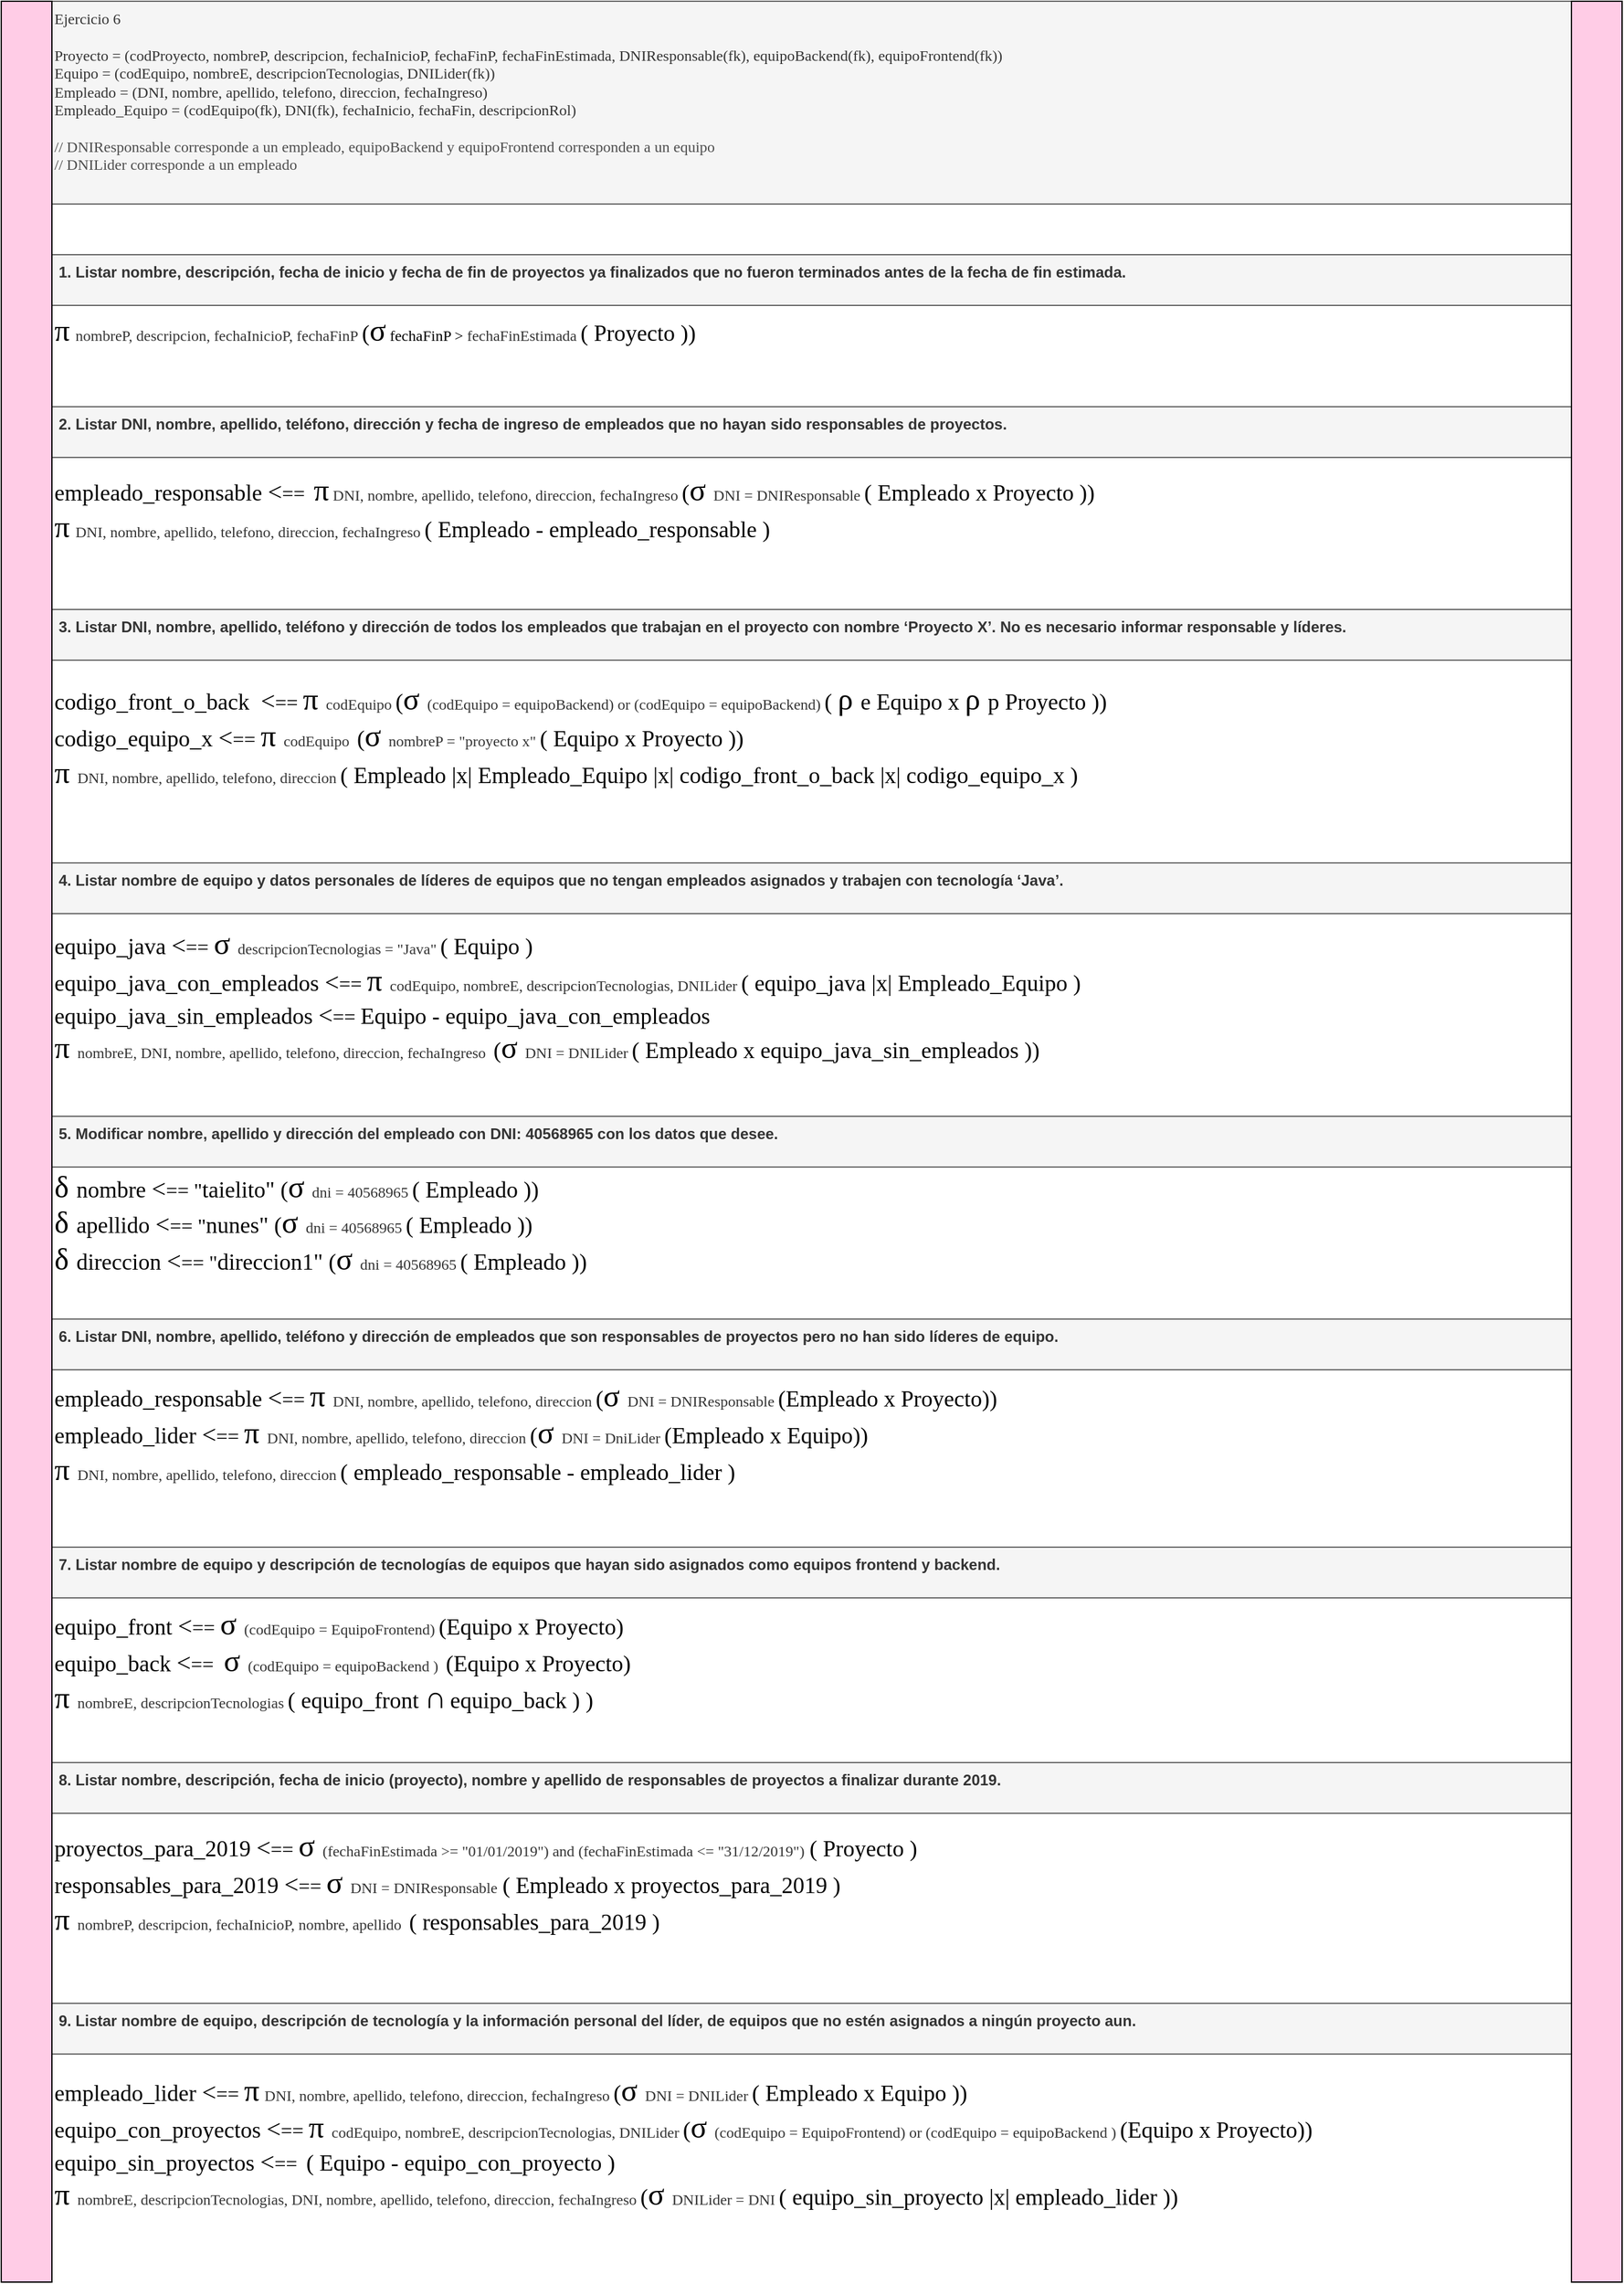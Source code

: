 <mxfile version="24.8.4">
  <diagram name="Page-1" id="9FTRQlwcHc3i2wDfc-wg">
    <mxGraphModel dx="-1244" dy="2423" grid="1" gridSize="10" guides="1" tooltips="1" connect="1" arrows="1" fold="1" page="1" pageScale="1" pageWidth="850" pageHeight="1100" math="0" shadow="0">
      <root>
        <mxCell id="0" />
        <mxCell id="1" parent="0" />
        <mxCell id="t7RfErrVn2AbnSuf0kqi-1" value="&lt;span style=&quot;font-weight: normal; background-color: initial;&quot;&gt;Ejercicio 6&lt;/span&gt;&lt;div&gt;&lt;span style=&quot;font-weight: 400;&quot;&gt;&lt;br&gt;&lt;/span&gt;&lt;span style=&quot;font-weight: normal; background-color: initial;&quot;&gt;Proyecto = (codProyecto, nombreP, descripcion, fechaInicioP, fechaFinP, fechaFinEstimada,&amp;nbsp;&lt;/span&gt;&lt;span style=&quot;font-weight: normal; background-color: initial;&quot;&gt;DNIResponsable(fk), equipoBackend(fk), equipoFrontend(fk))&amp;nbsp; &amp;nbsp; &amp;nbsp;&amp;nbsp;&lt;/span&gt;&lt;div&gt;&lt;span style=&quot;font-weight: normal; background-color: initial;&quot;&gt;Equipo = (codEquipo, nombreE, descripcionTecnologias, DNILider(fk))&amp;nbsp; &amp;nbsp;&lt;/span&gt;&lt;span style=&quot;background-color: initial; font-weight: normal; white-space: pre;&quot;&gt;&#x9;&lt;/span&gt;&lt;/div&gt;&lt;div&gt;&lt;span style=&quot;font-weight: normal; background-color: initial;&quot;&gt;Empleado = (DNI, nombre, apellido, telefono, direccion, fechaIngreso)&lt;/span&gt;&lt;br&gt;&lt;span style=&quot;font-weight: normal;&quot;&gt; Empleado_Equipo = (codEquipo(fk), DNI(fk), fechaInicio, fechaFin, descripcionRol)&lt;/span&gt;&lt;/div&gt;&lt;div&gt;&lt;span style=&quot;font-weight: normal;&quot;&gt;&lt;br&gt;&lt;/span&gt;&lt;/div&gt;&lt;div&gt;&lt;font color=&quot;#4d4d4d&quot;&gt;&lt;span style=&quot;background-color: initial; font-weight: normal;&quot;&gt;// DNIResponsable corresponde a un&amp;nbsp;&lt;/span&gt;&lt;span style=&quot;background-color: initial; font-weight: normal;&quot;&gt;empleado, equipoBackend y equipoFrontend corresponden a un equipo&lt;/span&gt;&lt;span style=&quot;font-weight: normal;&quot;&gt;&lt;/span&gt;&lt;/font&gt;&lt;/div&gt;&lt;div&gt;&lt;font color=&quot;#4d4d4d&quot;&gt;&lt;span style=&quot;background-color: initial; font-weight: normal;&quot;&gt;// DNILider corresponde a un&amp;nbsp;&lt;/span&gt;&lt;span style=&quot;background-color: initial; font-weight: normal;&quot;&gt;empleado&lt;/span&gt;&lt;/font&gt;&lt;span style=&quot;background-color: initial; font-weight: normal;&quot;&gt;&lt;/span&gt;&lt;/div&gt;&lt;div&gt;&lt;span style=&quot;background-color: initial; font-weight: normal;&quot;&gt;&lt;br&gt;&lt;/span&gt;&lt;/div&gt;&lt;/div&gt;" style="text;whiteSpace=wrap;html=1;fontStyle=1;fillColor=#f5f5f5;strokeColor=#666666;fontColor=#333333;align=left;fontFamily=Comic Sans MS;" vertex="1" parent="1">
          <mxGeometry x="6560" y="850" width="1210" height="160" as="geometry" />
        </mxCell>
        <mxCell id="t7RfErrVn2AbnSuf0kqi-2" value="&lt;b&gt;&amp;nbsp;1. Listar nombre, descripción, fecha de inicio y fecha de fin de proyectos ya finalizados que no fueron terminados antes de la fecha de fin estimada.&lt;/b&gt;" style="text;whiteSpace=wrap;html=1;fillColor=#f5f5f5;fontColor=#333333;strokeColor=#666666;" vertex="1" parent="1">
          <mxGeometry x="6560" y="1050" width="1200" height="40" as="geometry" />
        </mxCell>
        <mxCell id="t7RfErrVn2AbnSuf0kqi-3" value="&lt;b&gt;&amp;nbsp;3. Listar DNI, nombre, apellido, teléfono y dirección de todos los empleados que trabajan en el proyecto con nombre ‘Proyecto X’. No es necesario informar responsable y líderes.&lt;/b&gt;" style="text;whiteSpace=wrap;html=1;fillColor=#f5f5f5;fontColor=#333333;strokeColor=#666666;" vertex="1" parent="1">
          <mxGeometry x="6560" y="1330" width="1200" height="40" as="geometry" />
        </mxCell>
        <mxCell id="t7RfErrVn2AbnSuf0kqi-4" value="&lt;b&gt;&amp;nbsp;2. Listar DNI, nombre, apellido, teléfono, dirección y fecha de ingreso de empleados que no hayan sido responsables de proyectos.&lt;/b&gt;" style="text;whiteSpace=wrap;html=1;fillColor=#f5f5f5;fontColor=#333333;strokeColor=#666666;" vertex="1" parent="1">
          <mxGeometry x="6560" y="1170" width="1200" height="40" as="geometry" />
        </mxCell>
        <mxCell id="t7RfErrVn2AbnSuf0kqi-5" value="&lt;b&gt;&amp;nbsp;4. Listar nombre de equipo y datos personales de líderes de equipos que no tengan empleados asignados y trabajen con tecnología ‘Java’.&lt;/b&gt;" style="text;whiteSpace=wrap;html=1;fillColor=#f5f5f5;fontColor=#333333;strokeColor=#666666;" vertex="1" parent="1">
          <mxGeometry x="6560" y="1530" width="1200" height="40" as="geometry" />
        </mxCell>
        <mxCell id="t7RfErrVn2AbnSuf0kqi-6" value="&lt;b&gt;&amp;nbsp;5. Modificar nombre, apellido y dirección del empleado con DNI: 40568965 con los datos que desee.&lt;/b&gt;" style="text;whiteSpace=wrap;html=1;fillColor=#f5f5f5;fontColor=#333333;strokeColor=#666666;" vertex="1" parent="1">
          <mxGeometry x="6560" y="1730" width="1200" height="40" as="geometry" />
        </mxCell>
        <mxCell id="t7RfErrVn2AbnSuf0kqi-7" value="&lt;b&gt;&amp;nbsp;6. Listar DNI, nombre, apellido, teléfono y dirección de empleados que son responsables de proyectos pero no han sido líderes de equipo.&lt;/b&gt;" style="text;whiteSpace=wrap;html=1;fillColor=#f5f5f5;fontColor=#333333;strokeColor=#666666;" vertex="1" parent="1">
          <mxGeometry x="6560" y="1890" width="1200" height="40" as="geometry" />
        </mxCell>
        <mxCell id="t7RfErrVn2AbnSuf0kqi-8" value="&lt;b&gt;&amp;nbsp;7. Listar nombre de equipo y descripción de tecnologías de equipos que hayan sido asignados como equipos frontend y backend.&lt;/b&gt;" style="text;whiteSpace=wrap;html=1;fillColor=#f5f5f5;fontColor=#333333;strokeColor=#666666;" vertex="1" parent="1">
          <mxGeometry x="6560" y="2070" width="1200" height="40" as="geometry" />
        </mxCell>
        <mxCell id="t7RfErrVn2AbnSuf0kqi-9" value="&lt;b&gt;&amp;nbsp;8. Listar nombre, descripción, fecha de inicio (proyecto), nombre y apellido de responsables de proyectos a finalizar durante 2019.&lt;/b&gt;" style="text;whiteSpace=wrap;html=1;fillColor=#f5f5f5;fontColor=#333333;strokeColor=#666666;" vertex="1" parent="1">
          <mxGeometry x="6560" y="2240" width="1200" height="40" as="geometry" />
        </mxCell>
        <mxCell id="t7RfErrVn2AbnSuf0kqi-10" value="&lt;b&gt;&amp;nbsp;9. Listar nombre de equipo, descripción de tecnología y la información personal del líder, de equipos que no estén asignados a ningún proyecto aun.&lt;/b&gt;" style="text;whiteSpace=wrap;html=1;fillColor=#f5f5f5;fontColor=#333333;strokeColor=#666666;" vertex="1" parent="1">
          <mxGeometry x="6560" y="2430" width="1200" height="40" as="geometry" />
        </mxCell>
        <mxCell id="t7RfErrVn2AbnSuf0kqi-11" value="&lt;div style=&quot;&quot;&gt;&lt;span style=&quot;background-color: initial; font-size: 18px;&quot;&gt;codigo_front_o_back&amp;nbsp;&lt;/span&gt;&lt;span style=&quot;background-color: initial; font-size: 18px;&quot;&gt;&amp;nbsp;&lt;/span&gt;&lt;span style=&quot;background-color: initial; font-size: 20px;&quot;&gt;&amp;lt;&lt;/span&gt;&lt;font style=&quot;background-color: initial; font-size: 16px;&quot;&gt;==&amp;nbsp;&lt;/font&gt;&lt;span style=&quot;font-size: 24px; background-color: initial;&quot;&gt;π&amp;nbsp;&lt;/span&gt;&lt;span style=&quot;color: rgb(51, 51, 51); background-color: initial;&quot;&gt;codEquipo&amp;nbsp;&lt;/span&gt;&lt;span style=&quot;background-color: initial; font-size: 18px;&quot;&gt;(&lt;/span&gt;&lt;span style=&quot;background-color: initial; font-size: 24px;&quot;&gt;σ &lt;/span&gt;&lt;span style=&quot;color: rgb(51, 51, 51); background-color: initial;&quot;&gt;(codEquipo =&amp;nbsp;&lt;/span&gt;&lt;span style=&quot;background-color: initial; color: rgb(51, 51, 51);&quot;&gt;equipoBackend) or (codEquipo = equipoBackend)&amp;nbsp;&lt;/span&gt;&lt;span style=&quot;background-color: initial; font-size: 18px;&quot;&gt;(&amp;nbsp;&lt;/span&gt;&lt;span style=&quot;font-size: 24px; background-color: initial;&quot;&gt;ρ&amp;nbsp;&lt;/span&gt;&lt;span style=&quot;background-color: initial; font-size: 18px;&quot;&gt;e Equipo&lt;/span&gt;&lt;font style=&quot;background-color: initial;&quot; face=&quot;Comic Sans MS&quot;&gt;&lt;font style=&quot;font-size: 18px; background-color: initial;&quot;&gt;&amp;nbsp;x&amp;nbsp;&lt;/font&gt;&lt;/font&gt;&lt;span style=&quot;font-size: 24px; background-color: initial;&quot;&gt;ρ&amp;nbsp;&lt;/span&gt;&lt;font style=&quot;background-color: initial;&quot; face=&quot;Comic Sans MS&quot;&gt;&lt;font style=&quot;font-size: 18px; background-color: initial;&quot;&gt;p Proyecto&lt;/font&gt;&lt;/font&gt;&lt;font style=&quot;background-color: initial;&quot; face=&quot;Comic Sans MS&quot;&gt;&lt;font style=&quot;font-size: 18px; background-color: initial;&quot;&gt;&amp;nbsp;&lt;/font&gt;&lt;/font&gt;&lt;span style=&quot;background-color: initial; font-size: 18px;&quot;&gt;)&lt;/span&gt;&lt;span style=&quot;background-color: initial; font-size: 18px;&quot;&gt;)&lt;/span&gt;&lt;/div&gt;&lt;div style=&quot;&quot;&gt;&lt;div&gt;&lt;span style=&quot;font-size: 18px; background-color: initial;&quot;&gt;codigo_equipo_x&amp;nbsp;&lt;/span&gt;&lt;span style=&quot;background-color: initial; font-size: 20px;&quot;&gt;&amp;lt;&lt;/span&gt;&lt;font style=&quot;background-color: initial; font-size: 16px;&quot;&gt;==&amp;nbsp;&lt;/font&gt;&lt;span style=&quot;background-color: initial; font-size: 24px;&quot;&gt;π&amp;nbsp;&lt;/span&gt;&lt;span style=&quot;background-color: initial; color: rgb(51, 51, 51);&quot;&gt;codEquipo&lt;/span&gt;&lt;span style=&quot;font-size: 24px; background-color: initial;&quot;&gt;&amp;nbsp;&lt;/span&gt;&lt;span style=&quot;background-color: initial; font-size: 18px;&quot;&gt;(&lt;/span&gt;&lt;span style=&quot;background-color: initial; font-size: 24px;&quot;&gt;σ&amp;nbsp;&lt;/span&gt;&lt;span style=&quot;background-color: initial; color: rgb(51, 51, 51);&quot;&gt;nombreP = &quot;proyecto x&quot;&amp;nbsp;&lt;/span&gt;&lt;span style=&quot;background-color: initial; font-size: 18px;&quot;&gt;(&amp;nbsp;&lt;/span&gt;&lt;span style=&quot;background-color: initial; font-size: 18px;&quot;&gt;Equipo&lt;/span&gt;&lt;font style=&quot;background-color: initial;&quot; face=&quot;Comic Sans MS&quot;&gt;&lt;font style=&quot;font-size: 18px; background-color: initial;&quot;&gt;&amp;nbsp;x&amp;nbsp;&lt;/font&gt;&lt;/font&gt;&lt;font style=&quot;background-color: initial;&quot; face=&quot;Comic Sans MS&quot;&gt;&lt;font style=&quot;font-size: 18px; background-color: initial;&quot;&gt;Proyecto&lt;/font&gt;&lt;/font&gt;&lt;font style=&quot;background-color: initial;&quot; face=&quot;Comic Sans MS&quot;&gt;&lt;font style=&quot;font-size: 18px; background-color: initial;&quot;&gt;&amp;nbsp;&lt;/font&gt;&lt;/font&gt;&lt;span style=&quot;background-color: initial; font-size: 18px;&quot;&gt;)&lt;/span&gt;&lt;span style=&quot;background-color: initial; font-size: 18px;&quot;&gt;)&lt;/span&gt;&lt;/div&gt;&lt;/div&gt;&lt;div style=&quot;&quot;&gt;&lt;div&gt;&lt;span style=&quot;font-size: 24px; background-color: initial;&quot;&gt;π&amp;nbsp;&lt;/span&gt;&lt;span style=&quot;color: rgb(51, 51, 51);&quot;&gt;DNI, nombre, apellido, telefono, direccion&amp;nbsp;&lt;/span&gt;&lt;span style=&quot;background-color: initial; font-size: 18px;&quot;&gt;( Empleado |x|&amp;nbsp;&lt;/span&gt;&lt;span style=&quot;font-size: 18px; background-color: initial;&quot;&gt;Empleado_Equipo |x|&amp;nbsp;&lt;/span&gt;&lt;span style=&quot;background-color: initial; font-size: 18px;&quot;&gt;codigo_front_o_back |x|&amp;nbsp;&lt;/span&gt;&lt;span style=&quot;background-color: initial; font-size: 18px;&quot;&gt;codigo_equipo_x&amp;nbsp;&lt;/span&gt;&lt;span style=&quot;background-color: initial; font-size: 18px;&quot;&gt;)&amp;nbsp;&lt;/span&gt;&lt;/div&gt;&lt;/div&gt;" style="text;whiteSpace=wrap;html=1;verticalAlign=middle;fontFamily=Comic Sans MS;" vertex="1" parent="1">
          <mxGeometry x="6560" y="1370" width="1200" height="120" as="geometry" />
        </mxCell>
        <mxCell id="t7RfErrVn2AbnSuf0kqi-12" value="&lt;div style=&quot;&quot;&gt;&lt;span style=&quot;background-color: initial; font-size: 18px;&quot;&gt;equipo_java&amp;nbsp;&lt;/span&gt;&lt;span style=&quot;background-color: initial; font-size: 20px;&quot;&gt;&amp;lt;&lt;/span&gt;&lt;font style=&quot;background-color: initial; font-size: 16px;&quot;&gt;==&amp;nbsp;&lt;/font&gt;&lt;span style=&quot;background-color: initial; font-size: 24px;&quot;&gt;σ&amp;nbsp;&lt;/span&gt;&lt;span style=&quot;color: rgb(51, 51, 51);&quot;&gt;descripcionTecnologias&lt;/span&gt;&lt;span style=&quot;background-color: initial; color: rgb(51, 51, 51);&quot;&gt;&amp;nbsp;= &quot;Java&quot;&amp;nbsp;&lt;/span&gt;&lt;span style=&quot;background-color: initial; font-size: 18px;&quot;&gt;(&amp;nbsp;&lt;/span&gt;&lt;font style=&quot;background-color: initial;&quot; face=&quot;Comic Sans MS&quot;&gt;&lt;font style=&quot;font-size: 18px; background-color: initial;&quot;&gt;Equipo&amp;nbsp;&lt;/font&gt;&lt;/font&gt;&lt;span style=&quot;background-color: initial; font-size: 18px;&quot;&gt;)&lt;/span&gt;&lt;/div&gt;&lt;div style=&quot;&quot;&gt;&lt;span style=&quot;background-color: initial; font-size: 18px;&quot;&gt;equipo_java_con_empleados&amp;nbsp;&lt;/span&gt;&lt;span style=&quot;background-color: initial; font-size: 20px;&quot;&gt;&amp;lt;&lt;/span&gt;&lt;font style=&quot;background-color: initial; font-size: 16px;&quot;&gt;==&amp;nbsp;&lt;/font&gt;&lt;span style=&quot;font-size: 24px; background-color: initial;&quot;&gt;π&amp;nbsp;&lt;/span&gt;&lt;span style=&quot;background-color: initial; color: rgb(51, 51, 51);&quot;&gt;codEquipo, nombreE, descripcionTecnologias, DNILider&amp;nbsp;&lt;/span&gt;&lt;span style=&quot;background-color: initial; font-size: 18px;&quot;&gt;(&amp;nbsp;&lt;/span&gt;&lt;span style=&quot;font-size: 18px;&quot;&gt;equipo_java&amp;nbsp;&lt;/span&gt;&lt;span style=&quot;background-color: initial; font-size: 18px;&quot;&gt;|&lt;/span&gt;&lt;font style=&quot;background-color: initial;&quot; face=&quot;Comic Sans MS&quot;&gt;&lt;font style=&quot;font-size: 18px; background-color: initial;&quot;&gt;x| Empleado_Equipo&amp;nbsp;&lt;/font&gt;&lt;/font&gt;&lt;span style=&quot;background-color: initial; font-size: 18px;&quot;&gt;)&lt;/span&gt;&lt;/div&gt;&lt;div&gt;&lt;span style=&quot;background-color: initial; font-size: 18px;&quot;&gt;equipo_java_sin_empleados&amp;nbsp;&lt;/span&gt;&lt;span style=&quot;background-color: initial; font-size: 20px;&quot;&gt;&amp;lt;&lt;/span&gt;&lt;font style=&quot;background-color: initial; font-size: 16px;&quot;&gt;==&amp;nbsp;&lt;/font&gt;&lt;span style=&quot;background-color: initial; font-size: 18px;&quot;&gt;Equipo -&amp;nbsp;&lt;/span&gt;&lt;span style=&quot;background-color: initial; font-size: 18px;&quot;&gt;equipo_java_con_empleados&lt;/span&gt;&lt;/div&gt;&lt;div style=&quot;&quot;&gt;&lt;span style=&quot;font-size: 24px;&quot;&gt;π&amp;nbsp;&lt;/span&gt;&lt;span style=&quot;color: rgb(51, 51, 51); background-color: initial;&quot;&gt;nombreE,&amp;nbsp;&lt;/span&gt;&lt;span style=&quot;color: rgb(51, 51, 51); background-color: initial;&quot;&gt;DNI, nombre, apellido, telefono, direccion, fechaIngreso&amp;nbsp;&amp;nbsp;&lt;/span&gt;&lt;span style=&quot;font-size: 18px; background-color: initial;&quot;&gt;(&lt;/span&gt;&lt;span style=&quot;background-color: initial; font-size: 24px;&quot;&gt;σ &lt;/span&gt;&lt;span style=&quot;background-color: initial; color: rgb(51, 51, 51);&quot;&gt;DNI = DNILider&amp;nbsp;&lt;/span&gt;&lt;span style=&quot;font-size: 18px; background-color: initial;&quot;&gt;(&amp;nbsp;&lt;/span&gt;&lt;span style=&quot;background-color: initial; font-size: 18px;&quot;&gt;Empleado&lt;/span&gt;&lt;span style=&quot;background-color: initial; font-size: 18px;&quot;&gt;&amp;nbsp;x&amp;nbsp;&lt;/span&gt;&lt;span style=&quot;background-color: initial; font-size: 18px;&quot;&gt;equipo_java_sin_empleados&amp;nbsp;&lt;/span&gt;&lt;span style=&quot;background-color: initial; font-size: 18px;&quot;&gt;)&lt;/span&gt;&lt;span style=&quot;font-size: 18px; background-color: initial;&quot;&gt;)&lt;/span&gt;&lt;/div&gt;" style="text;whiteSpace=wrap;html=1;verticalAlign=middle;fontFamily=Comic Sans MS;" vertex="1" parent="1">
          <mxGeometry x="6560" y="1570" width="1200" height="130" as="geometry" />
        </mxCell>
        <mxCell id="t7RfErrVn2AbnSuf0kqi-13" value="&lt;div style=&quot;&quot;&gt;&lt;div&gt;&lt;span style=&quot;font-size: 24px; background-color: initial;&quot;&gt;δ&amp;nbsp;&lt;/span&gt;&lt;span style=&quot;font-size: 18px; background-color: initial;&quot;&gt;nombre&amp;nbsp;&lt;/span&gt;&lt;span style=&quot;background-color: initial; font-size: 20px;&quot;&gt;&amp;lt;&lt;/span&gt;&lt;font style=&quot;background-color: initial; font-size: 16px;&quot;&gt;== &quot;&lt;/font&gt;&lt;span style=&quot;font-size: 18px; background-color: initial;&quot;&gt;taielito&quot; (&lt;/span&gt;&lt;font style=&quot;background-color: initial; font-size: 24px;&quot;&gt;&lt;span style=&quot;background-color: initial;&quot;&gt;σ&lt;/span&gt;&lt;/font&gt;&lt;span style=&quot;background-color: initial; font-size: 24px;&quot;&gt;&amp;nbsp;&lt;/span&gt;&lt;span style=&quot;background-color: initial; color: rgb(51, 51, 51);&quot;&gt;dni =&amp;nbsp;&lt;/span&gt;&lt;span style=&quot;background-color: initial; color: rgb(51, 51, 51);&quot;&gt;&lt;font face=&quot;Comic Sans MS&quot;&gt;40568965&amp;nbsp;&lt;/font&gt;&lt;/span&gt;&lt;span style=&quot;background-color: initial; font-size: 18px;&quot;&gt;(&amp;nbsp;&lt;/span&gt;&lt;font style=&quot;background-color: initial;&quot; face=&quot;Comic Sans MS&quot;&gt;&lt;font style=&quot;font-size: 18px; background-color: initial;&quot;&gt;Empleado&amp;nbsp;&lt;/font&gt;&lt;/font&gt;&lt;span style=&quot;background-color: initial; font-size: 18px;&quot;&gt;))&lt;/span&gt;&lt;/div&gt;&lt;div&gt;&lt;span style=&quot;background-color: initial; font-size: 24px;&quot;&gt;δ&amp;nbsp;&lt;/span&gt;&lt;span style=&quot;background-color: initial; font-size: 18px;&quot;&gt;apellido&amp;nbsp;&lt;/span&gt;&lt;span style=&quot;background-color: initial; font-size: 20px;&quot;&gt;&amp;lt;&lt;/span&gt;&lt;font style=&quot;background-color: initial; font-size: 16px;&quot;&gt;== &quot;&lt;/font&gt;&lt;span style=&quot;background-color: initial; font-size: 18px;&quot;&gt;nunes&quot; (&lt;/span&gt;&lt;font style=&quot;background-color: initial; font-size: 24px;&quot;&gt;σ&lt;/font&gt;&lt;span style=&quot;background-color: initial; font-size: 24px;&quot;&gt;&amp;nbsp;&lt;/span&gt;&lt;span style=&quot;background-color: initial; color: rgb(51, 51, 51);&quot;&gt;dni =&amp;nbsp;&lt;/span&gt;&lt;span style=&quot;background-color: initial; color: rgb(51, 51, 51);&quot;&gt;40568965&amp;nbsp;&lt;/span&gt;&lt;span style=&quot;background-color: initial; font-size: 18px;&quot;&gt;(&amp;nbsp;&lt;/span&gt;&lt;font style=&quot;background-color: initial;&quot; face=&quot;Comic Sans MS&quot;&gt;&lt;font style=&quot;font-size: 18px; background-color: initial;&quot;&gt;Empleado&amp;nbsp;&lt;/font&gt;&lt;/font&gt;&lt;span style=&quot;background-color: initial; font-size: 18px;&quot;&gt;))&lt;/span&gt;&lt;/div&gt;&lt;div&gt;&lt;div&gt;&lt;span style=&quot;background-color: initial; font-size: 24px;&quot;&gt;δ&amp;nbsp;&lt;/span&gt;&lt;span style=&quot;background-color: initial; font-size: 18px;&quot;&gt;direccion&amp;nbsp;&lt;/span&gt;&lt;span style=&quot;background-color: initial; font-size: 20px;&quot;&gt;&amp;lt;&lt;/span&gt;&lt;font style=&quot;background-color: initial; font-size: 16px;&quot;&gt;== &quot;&lt;/font&gt;&lt;span style=&quot;background-color: initial; font-size: 18px;&quot;&gt;direccion1&quot; (&lt;/span&gt;&lt;font style=&quot;background-color: initial; font-size: 24px;&quot;&gt;σ&lt;/font&gt;&lt;span style=&quot;background-color: initial; font-size: 24px;&quot;&gt;&amp;nbsp;&lt;/span&gt;&lt;span style=&quot;background-color: initial; color: rgb(51, 51, 51);&quot;&gt;dni =&amp;nbsp;&lt;/span&gt;&lt;span style=&quot;background-color: initial; color: rgb(51, 51, 51);&quot;&gt;40568965&amp;nbsp;&lt;/span&gt;&lt;span style=&quot;background-color: initial; font-size: 18px;&quot;&gt;(&amp;nbsp;&lt;/span&gt;&lt;font style=&quot;background-color: initial;&quot; face=&quot;Comic Sans MS&quot;&gt;&lt;font style=&quot;font-size: 18px; background-color: initial;&quot;&gt;Empleado&amp;nbsp;&lt;/font&gt;&lt;/font&gt;&lt;span style=&quot;background-color: initial; font-size: 18px;&quot;&gt;))&lt;/span&gt;&lt;/div&gt;&lt;/div&gt;&lt;div&gt;&lt;span style=&quot;background-color: initial; font-size: 18px;&quot;&gt;&lt;br&gt;&lt;/span&gt;&lt;/div&gt;&lt;/div&gt;" style="text;whiteSpace=wrap;html=1;verticalAlign=middle;fontFamily=Comic Sans MS;" vertex="1" parent="1">
          <mxGeometry x="6560" y="1770" width="1200" height="110" as="geometry" />
        </mxCell>
        <mxCell id="t7RfErrVn2AbnSuf0kqi-14" value="&lt;div style=&quot;&quot;&gt;&lt;div&gt;&lt;span style=&quot;background-color: initial; font-size: 18px;&quot;&gt;empleado_responsable&amp;nbsp;&lt;/span&gt;&lt;span style=&quot;background-color: initial; font-size: 20px;&quot;&gt;&amp;lt;&lt;/span&gt;&lt;font style=&quot;background-color: initial; font-size: 16px;&quot;&gt;==&amp;nbsp;&lt;/font&gt;&lt;span style=&quot;background-color: initial; font-size: 24px;&quot;&gt;π&amp;nbsp;&lt;/span&gt;&lt;span style=&quot;background-color: initial; color: rgb(51, 51, 51);&quot;&gt;DNI, nombre, apellido, telefono, direccion&amp;nbsp;&lt;/span&gt;&lt;span style=&quot;font-size: 18px; background-color: initial;&quot;&gt;(&lt;/span&gt;&lt;span style=&quot;background-color: initial; font-size: 24px;&quot;&gt;σ&amp;nbsp;&lt;/span&gt;&lt;span style=&quot;background-color: initial; color: rgb(51, 51, 51);&quot;&gt;DNI = DNIResponsable&lt;/span&gt;&lt;span style=&quot;background-color: initial; color: rgb(51, 51, 51);&quot;&gt;&amp;nbsp;&lt;/span&gt;&lt;span style=&quot;background-color: initial; font-size: 18px;&quot;&gt;(&lt;/span&gt;&lt;font style=&quot;background-color: initial;&quot; face=&quot;Comic Sans MS&quot;&gt;&lt;font style=&quot;font-size: 18px; background-color: initial;&quot;&gt;Empleado x Proyecto&lt;/font&gt;&lt;/font&gt;&lt;span style=&quot;font-size: 18px; background-color: initial;&quot;&gt;)&lt;/span&gt;&lt;span style=&quot;font-size: 18px; background-color: initial;&quot;&gt;)&lt;/span&gt;&lt;/div&gt;&lt;div&gt;&lt;span style=&quot;background-color: initial; font-size: 18px;&quot;&gt;empleado_lider&amp;nbsp;&lt;/span&gt;&lt;span style=&quot;background-color: initial; font-size: 20px;&quot;&gt;&amp;lt;&lt;/span&gt;&lt;font style=&quot;background-color: initial; font-size: 16px;&quot;&gt;==&amp;nbsp;&lt;/font&gt;&lt;span style=&quot;background-color: initial; font-size: 24px;&quot;&gt;π&amp;nbsp;&lt;/span&gt;&lt;span style=&quot;background-color: initial; color: rgb(51, 51, 51);&quot;&gt;DNI, nombre, apellido, telefono, direccion&amp;nbsp;&lt;/span&gt;&lt;span style=&quot;background-color: initial; font-size: 18px;&quot;&gt;(&lt;/span&gt;&lt;span style=&quot;background-color: initial; font-size: 24px;&quot;&gt;σ&amp;nbsp;&lt;/span&gt;&lt;span style=&quot;color: rgb(51, 51, 51);&quot;&gt;DNI = DniLider&amp;nbsp;&lt;/span&gt;&lt;span style=&quot;background-color: initial; font-size: 18px;&quot;&gt;(&lt;/span&gt;&lt;span style=&quot;font-size: 18px;&quot;&gt;Empleado x Equipo&lt;/span&gt;&lt;span style=&quot;background-color: initial; font-size: 18px;&quot;&gt;)&lt;/span&gt;&lt;span style=&quot;background-color: initial; font-size: 18px;&quot;&gt;)&lt;/span&gt;&lt;/div&gt;&lt;div&gt;&lt;span style=&quot;font-size: 24px;&quot;&gt;π&amp;nbsp;&lt;/span&gt;&lt;span style=&quot;color: rgb(51, 51, 51);&quot;&gt;DNI, nombre, apellido, telefono, direccion&amp;nbsp;&lt;/span&gt;&lt;span style=&quot;font-size: 18px; background-color: initial;&quot;&gt;(&amp;nbsp;&lt;/span&gt;&lt;span style=&quot;font-size: 18px;&quot;&gt;empleado_responsable -&lt;/span&gt;&lt;span style=&quot;font-size: 18px;&quot;&gt;&amp;nbsp;&lt;/span&gt;&lt;span style=&quot;font-size: 18px; background-color: initial;&quot;&gt;empleado_lider&amp;nbsp;&lt;/span&gt;&lt;span style=&quot;background-color: initial; font-size: 18px;&quot;&gt;)&lt;/span&gt;&lt;/div&gt;&lt;/div&gt;" style="text;whiteSpace=wrap;html=1;verticalAlign=middle;fontFamily=Comic Sans MS;" vertex="1" parent="1">
          <mxGeometry x="6560" y="1930" width="1200" height="100" as="geometry" />
        </mxCell>
        <mxCell id="t7RfErrVn2AbnSuf0kqi-15" value="&lt;div&gt;&lt;span style=&quot;background-color: initial; font-size: 18px;&quot;&gt;proyectos_para_2019&amp;nbsp;&lt;/span&gt;&lt;span style=&quot;background-color: initial; font-size: 20px;&quot;&gt;&amp;lt;&lt;/span&gt;&lt;font style=&quot;background-color: initial; font-size: 16px;&quot;&gt;==&amp;nbsp;&lt;/font&gt;&lt;span style=&quot;background-color: initial; font-size: 24px;&quot;&gt;σ&amp;nbsp;&lt;/span&gt;&lt;span style=&quot;background-color: initial; color: rgb(51, 51, 51);&quot;&gt;(&lt;/span&gt;&lt;span style=&quot;color: rgb(51, 51, 51);&quot;&gt;fechaFinEstimada &amp;gt;=&lt;/span&gt;&lt;span style=&quot;background-color: initial; color: rgb(51, 51, 51);&quot;&gt;&amp;nbsp;&quot;01/01/2019&quot;&lt;/span&gt;&lt;span style=&quot;background-color: initial; color: rgb(51, 51, 51);&quot;&gt;) and&amp;nbsp;&lt;/span&gt;&lt;span style=&quot;background-color: initial; color: rgb(51, 51, 51);&quot;&gt;(&lt;/span&gt;&lt;span style=&quot;background-color: initial; color: rgb(51, 51, 51);&quot;&gt;fechaFinEstimada &amp;lt;=&lt;/span&gt;&lt;span style=&quot;background-color: initial; color: rgb(51, 51, 51);&quot;&gt;&amp;nbsp;&quot;31/12/2019&quot;&lt;/span&gt;&lt;span style=&quot;background-color: initial; color: rgb(51, 51, 51);&quot;&gt;)&lt;/span&gt;&lt;font style=&quot;background-color: initial; font-size: 16px;&quot;&gt;&amp;nbsp;&lt;/font&gt;&lt;span style=&quot;background-color: initial; font-size: 24px;&quot;&gt;&lt;/span&gt;&lt;span style=&quot;background-color: initial; font-size: 18px;&quot;&gt;(&amp;nbsp;&lt;/span&gt;&lt;span style=&quot;background-color: initial; font-size: 18px;&quot;&gt;Proyecto&amp;nbsp;&lt;/span&gt;&lt;span style=&quot;background-color: initial; font-size: 18px;&quot;&gt;)&lt;/span&gt;&lt;/div&gt;&lt;div&gt;&lt;span style=&quot;background-color: initial; font-size: 18px;&quot;&gt;responsables_para_2019&amp;nbsp;&lt;/span&gt;&lt;span style=&quot;background-color: initial; font-size: 20px;&quot;&gt;&amp;lt;&lt;/span&gt;&lt;font style=&quot;background-color: initial; font-size: 16px;&quot;&gt;==&amp;nbsp;&lt;/font&gt;&lt;span style=&quot;background-color: initial; font-size: 24px;&quot;&gt;σ &lt;/span&gt;&lt;span style=&quot;background-color: initial; color: rgb(51, 51, 51);&quot;&gt;DNI = DNIResponsable&lt;/span&gt;&lt;font style=&quot;background-color: initial; font-size: 16px;&quot;&gt;&amp;nbsp;&lt;/font&gt;&lt;span style=&quot;background-color: initial; font-size: 24px;&quot;&gt;&lt;/span&gt;&lt;span style=&quot;background-color: initial; font-size: 18px;&quot;&gt;( Empleado x&amp;nbsp;&lt;/span&gt;&lt;span style=&quot;font-size: 18px;&quot;&gt;proyectos_para_2019&amp;nbsp;&lt;/span&gt;&lt;span style=&quot;background-color: initial; font-size: 18px;&quot;&gt;)&lt;/span&gt;&lt;span style=&quot;background-color: initial; font-size: 18px;&quot;&gt;&lt;/span&gt;&lt;/div&gt;&lt;span style=&quot;background-color: initial; font-size: 24px;&quot;&gt;π&amp;nbsp;&lt;/span&gt;&lt;span style=&quot;color: rgb(51, 51, 51);&quot;&gt;nombreP, descripcion, fechaInicioP, nombre, apellido&lt;/span&gt;&lt;span style=&quot;color: rgb(51, 51, 51);&quot;&gt;&amp;nbsp;&lt;/span&gt;&lt;span style=&quot;background-color: initial; color: rgb(51, 51, 51);&quot;&gt;&amp;nbsp;&lt;/span&gt;&lt;span style=&quot;background-color: initial; font-size: 18px;&quot;&gt;(&amp;nbsp;&lt;/span&gt;&lt;span style=&quot;font-size: 18px;&quot;&gt;responsables_para_2019&amp;nbsp;&lt;/span&gt;&lt;span style=&quot;background-color: initial; font-size: 18px;&quot;&gt;)&lt;/span&gt;" style="text;whiteSpace=wrap;html=1;verticalAlign=middle;fontFamily=Comic Sans MS;" vertex="1" parent="1">
          <mxGeometry x="6560" y="2280" width="1200" height="110" as="geometry" />
        </mxCell>
        <mxCell id="t7RfErrVn2AbnSuf0kqi-16" value="&lt;div&gt;&lt;span style=&quot;background-color: initial; font-size: 18px;&quot;&gt;empleado_lider&amp;nbsp;&lt;/span&gt;&lt;span style=&quot;background-color: initial; font-size: 20px;&quot;&gt;&amp;lt;&lt;/span&gt;&lt;font style=&quot;background-color: initial; font-size: 16px;&quot;&gt;==&amp;nbsp;&lt;/font&gt;&lt;span style=&quot;font-size: 24px; background-color: initial;&quot;&gt;π&lt;/span&gt;&lt;font style=&quot;background-color: initial; font-size: 16px;&quot;&gt;&amp;nbsp;&lt;/font&gt;&lt;span style=&quot;color: rgb(51, 51, 51);&quot;&gt;DNI, nombre, apellido, telefono, direccion, fechaIngreso&amp;nbsp;&lt;/span&gt;&lt;span style=&quot;background-color: initial; font-size: 18px;&quot;&gt;(&lt;/span&gt;&lt;span style=&quot;background-color: initial; font-size: 24px;&quot;&gt;σ&amp;nbsp;&lt;/span&gt;&lt;span style=&quot;background-color: initial; color: rgb(51, 51, 51);&quot;&gt;DNI&lt;/span&gt;&lt;span style=&quot;background-color: initial; color: rgb(51, 51, 51);&quot;&gt;&amp;nbsp;=&amp;nbsp;&lt;/span&gt;&lt;span style=&quot;background-color: initial; color: rgb(51, 51, 51);&quot;&gt;DNILider&lt;/span&gt;&lt;span style=&quot;background-color: initial; color: rgb(51, 51, 51);&quot;&gt;&amp;nbsp;&lt;/span&gt;&lt;span style=&quot;background-color: initial; font-size: 18px;&quot;&gt;(&amp;nbsp;&lt;/span&gt;&lt;span style=&quot;background-color: initial; font-size: 18px;&quot;&gt;Empleado x&amp;nbsp;&lt;/span&gt;&lt;span style=&quot;background-color: initial; font-size: 18px;&quot;&gt;Equipo&lt;/span&gt;&lt;span style=&quot;background-color: initial; font-size: 18px;&quot;&gt;&amp;nbsp;&lt;/span&gt;&lt;span style=&quot;background-color: initial; font-size: 18px;&quot;&gt;)&lt;/span&gt;&lt;span style=&quot;background-color: initial; font-size: 18px;&quot;&gt;)&lt;/span&gt;&lt;/div&gt;&lt;div&gt;&lt;span style=&quot;background-color: initial; font-size: 18px;&quot;&gt;equipo_con_proyectos&lt;/span&gt;&lt;span style=&quot;background-color: initial; font-size: 18px;&quot;&gt;&amp;nbsp;&lt;/span&gt;&lt;span style=&quot;background-color: initial; font-size: 20px;&quot;&gt;&amp;lt;&lt;/span&gt;&lt;font style=&quot;background-color: initial; font-size: 16px;&quot;&gt;==&amp;nbsp;&lt;/font&gt;&lt;span style=&quot;background-color: initial; font-size: 24px;&quot;&gt;π&amp;nbsp;&lt;/span&gt;&lt;span style=&quot;color: rgb(51, 51, 51);&quot;&gt;codEquipo, nombreE, descripcionTecnologias, DNILider&amp;nbsp;&lt;/span&gt;&lt;span style=&quot;background-color: initial; font-size: 18px;&quot;&gt;(&lt;/span&gt;&lt;span style=&quot;background-color: initial; font-size: 24px;&quot;&gt;σ&amp;nbsp;&lt;/span&gt;&lt;span style=&quot;background-color: initial; color: rgb(51, 51, 51);&quot;&gt;(&lt;/span&gt;&lt;span style=&quot;background-color: initial; color: rgb(51, 51, 51);&quot;&gt;codEquipo = E&lt;/span&gt;&lt;span style=&quot;background-color: initial; color: rgb(51, 51, 51);&quot;&gt;quipoFrontend&lt;/span&gt;&lt;span style=&quot;background-color: initial; color: rgb(51, 51, 51);&quot;&gt;)&lt;/span&gt;&lt;span style=&quot;background-color: initial; color: rgb(51, 51, 51);&quot;&gt;&amp;nbsp;or&amp;nbsp;&lt;/span&gt;&lt;span style=&quot;background-color: initial; color: rgb(51, 51, 51);&quot;&gt;(&lt;/span&gt;&lt;span style=&quot;background-color: initial; color: rgb(51, 51, 51);&quot;&gt;codEquipo =&amp;nbsp;&lt;/span&gt;&lt;span style=&quot;background-color: initial; color: rgb(51, 51, 51);&quot;&gt;equipoBackend )&amp;nbsp;&lt;/span&gt;&lt;span style=&quot;background-color: initial; font-size: 18px;&quot;&gt;(Equipo x P&lt;/span&gt;&lt;span style=&quot;background-color: initial; font-size: 18px;&quot;&gt;royecto&lt;/span&gt;&lt;span style=&quot;background-color: initial; font-size: 18px;&quot;&gt;)&lt;/span&gt;&lt;span style=&quot;background-color: initial; font-size: 18px;&quot;&gt;)&lt;/span&gt;&lt;/div&gt;&lt;div&gt;&lt;span style=&quot;background-color: initial; font-size: 18px;&quot;&gt;equipo_sin_proyectos&lt;/span&gt;&lt;span style=&quot;background-color: initial; font-size: 18px;&quot;&gt;&amp;nbsp;&lt;/span&gt;&lt;span style=&quot;background-color: initial; font-size: 20px;&quot;&gt;&amp;lt;&lt;/span&gt;&lt;font style=&quot;background-color: initial; font-size: 16px;&quot;&gt;==&amp;nbsp;&lt;/font&gt;&lt;span style=&quot;background-color: initial; color: rgb(51, 51, 51);&quot;&gt;&amp;nbsp;&lt;/span&gt;&lt;span style=&quot;background-color: initial; font-size: 18px;&quot;&gt;( Equipo -&amp;nbsp;&lt;/span&gt;&lt;span style=&quot;background-color: initial; font-size: 18px;&quot;&gt;equipo_con_proyecto&lt;/span&gt;&lt;span style=&quot;background-color: initial; font-size: 18px;&quot;&gt;&amp;nbsp;&lt;/span&gt;&lt;span style=&quot;background-color: initial; font-size: 18px;&quot;&gt;)&lt;/span&gt;&lt;/div&gt;&lt;div&gt;&lt;div&gt;&lt;span style=&quot;background-color: initial; font-size: 24px;&quot;&gt;π&amp;nbsp;&lt;/span&gt;&lt;span style=&quot;background-color: initial; color: rgb(51, 51, 51);&quot;&gt;nombreE, descripcionTecnologias,&amp;nbsp;&lt;/span&gt;&lt;span style=&quot;background-color: initial; color: rgb(51, 51, 51);&quot;&gt;DNI, nombre, apellido, telefono, direccion, fechaIngreso&lt;/span&gt;&lt;span style=&quot;background-color: initial; color: rgb(51, 51, 51);&quot;&gt;&amp;nbsp;&lt;/span&gt;&lt;span style=&quot;background-color: initial; font-size: 18px;&quot;&gt;(&lt;/span&gt;&lt;span style=&quot;background-color: initial; font-size: 24px;&quot;&gt;σ&amp;nbsp;&lt;/span&gt;&lt;span style=&quot;background-color: initial; color: rgb(51, 51, 51);&quot;&gt;DNILider = DNI&amp;nbsp;&lt;/span&gt;&lt;span style=&quot;background-color: initial; font-size: 18px;&quot;&gt;(&amp;nbsp;&lt;/span&gt;&lt;span style=&quot;background-color: initial; font-size: 18px;&quot;&gt;equipo_sin_proyecto&lt;/span&gt;&lt;span style=&quot;background-color: initial; font-size: 18px;&quot;&gt;&amp;nbsp;|x|&amp;nbsp;&lt;/span&gt;&lt;span style=&quot;font-size: 18px; background-color: initial;&quot;&gt;empleado_lider&amp;nbsp;&lt;/span&gt;&lt;span style=&quot;background-color: initial; font-size: 18px;&quot;&gt;)&lt;/span&gt;&lt;span style=&quot;background-color: initial; font-size: 18px;&quot;&gt;)&lt;/span&gt;&lt;/div&gt;&lt;/div&gt;" style="text;whiteSpace=wrap;html=1;verticalAlign=middle;fontFamily=Comic Sans MS;" vertex="1" parent="1">
          <mxGeometry x="6560" y="2470" width="1200" height="140" as="geometry" />
        </mxCell>
        <mxCell id="t7RfErrVn2AbnSuf0kqi-17" value="&lt;div style=&quot;&quot;&gt;&lt;div&gt;&lt;span style=&quot;background-color: initial; font-size: 18px;&quot;&gt;empleado_responsable&amp;nbsp;&lt;/span&gt;&lt;span style=&quot;background-color: initial; font-size: 20px;&quot;&gt;&amp;lt;&lt;/span&gt;&lt;font style=&quot;background-color: initial; font-size: 16px;&quot;&gt;==&amp;nbsp;&lt;/font&gt;&lt;font style=&quot;background-color: initial;&quot; face=&quot;Comic Sans MS&quot;&gt;&lt;font style=&quot;font-size: 24px; background-color: initial;&quot;&gt;&lt;/font&gt;&lt;/font&gt;&lt;span style=&quot;background-color: initial; color: rgb(51, 51, 51);&quot;&gt;&amp;nbsp;&lt;/span&gt;&lt;span style=&quot;font-size: 24px;&quot;&gt;π&lt;/span&gt;&lt;span style=&quot;background-color: initial;&quot;&gt;&amp;nbsp;&lt;/span&gt;&lt;span style=&quot;color: rgb(51, 51, 51);&quot;&gt;DNI, nombre, apellido, telefono, direccion, fechaIngreso&amp;nbsp;&lt;/span&gt;&lt;span style=&quot;background-color: initial; font-size: 18px;&quot;&gt;(&lt;/span&gt;&lt;span style=&quot;font-size: 24px; background-color: initial;&quot;&gt;σ&amp;nbsp;&lt;/span&gt;&lt;span style=&quot;background-color: initial; color: rgb(51, 51, 51);&quot;&gt;DNI = &lt;/span&gt;&lt;span style=&quot;color: rgb(51, 51, 51);&quot;&gt;DNIResponsable&amp;nbsp;&lt;/span&gt;&lt;span style=&quot;background-color: initial; font-size: 18px;&quot;&gt;(&amp;nbsp;&lt;/span&gt;&lt;span style=&quot;background-color: initial; font-size: 18px;&quot;&gt;Empleado&amp;nbsp;&lt;/span&gt;&lt;font style=&quot;background-color: initial;&quot; face=&quot;Comic Sans MS&quot;&gt;&lt;font style=&quot;font-size: 18px; background-color: initial;&quot;&gt;x Proyecto&amp;nbsp;&lt;/font&gt;&lt;/font&gt;&lt;span style=&quot;background-color: initial; font-size: 18px;&quot;&gt;))&lt;/span&gt;&lt;/div&gt;&lt;div&gt;&lt;font style=&quot;background-color: initial;&quot; face=&quot;Comic Sans MS&quot;&gt;&lt;font style=&quot;font-size: 24px; background-color: initial;&quot;&gt;π&lt;/font&gt;&lt;font style=&quot;font-size: 18px; background-color: initial;&quot;&gt;&amp;nbsp;&lt;/font&gt;&lt;/font&gt;&lt;span style=&quot;background-color: initial; color: rgb(51, 51, 51);&quot;&gt;DNI, nombre, apellido, telefono, direccion, fechaIngreso&lt;/span&gt;&lt;span style=&quot;background-color: initial; color: rgb(51, 51, 51);&quot;&gt;&amp;nbsp;&lt;/span&gt;&lt;span style=&quot;background-color: initial; font-size: 18px;&quot;&gt;(&amp;nbsp;&lt;/span&gt;&lt;font style=&quot;background-color: initial;&quot; face=&quot;Comic Sans MS&quot;&gt;&lt;font style=&quot;font-size: 18px; background-color: initial;&quot;&gt;Empleado -&amp;nbsp;&lt;/font&gt;&lt;/font&gt;&lt;span style=&quot;font-size: 18px;&quot;&gt;empleado_responsable&amp;nbsp;&lt;/span&gt;&lt;span style=&quot;background-color: initial; font-size: 18px;&quot;&gt;)&lt;/span&gt;&lt;/div&gt;&lt;/div&gt;" style="text;whiteSpace=wrap;html=1;verticalAlign=middle;fontFamily=Comic Sans MS;" vertex="1" parent="1">
          <mxGeometry x="6560" y="1210" width="1200" height="80" as="geometry" />
        </mxCell>
        <mxCell id="t7RfErrVn2AbnSuf0kqi-18" value="&lt;div&gt;&lt;font style=&quot;background-color: initial;&quot; face=&quot;Comic Sans MS&quot;&gt;&lt;font style=&quot;font-size: 24px; background-color: initial;&quot;&gt;π&lt;/font&gt;&lt;font style=&quot;font-size: 18px; background-color: initial;&quot;&gt;&amp;nbsp;&lt;/font&gt;&lt;/font&gt;&lt;span style=&quot;background-color: initial; color: rgb(51, 51, 51);&quot;&gt;nombreP, descripcion, fechaInicioP, fechaFinP&amp;nbsp;&lt;/span&gt;&lt;font style=&quot;background-color: initial;&quot; face=&quot;Comic Sans MS&quot;&gt;&lt;font style=&quot;font-size: 18px; background-color: initial;&quot;&gt;(&lt;/font&gt;&lt;/font&gt;&lt;font style=&quot;background-color: initial; font-size: 24px;&quot;&gt;σ&lt;/font&gt;&lt;span style=&quot;background-color: initial;&quot;&gt;&amp;nbsp;fechaFinP &amp;gt;&amp;nbsp;&lt;/span&gt;&lt;span style=&quot;background-color: initial; color: rgb(51, 51, 51);&quot;&gt;fechaFinEstimada&amp;nbsp;&lt;/span&gt;&lt;span style=&quot;background-color: initial; font-size: 18px;&quot;&gt;(&amp;nbsp;&lt;/span&gt;&lt;font style=&quot;background-color: initial;&quot; face=&quot;Comic Sans MS&quot;&gt;&lt;font style=&quot;font-size: 18px; background-color: initial;&quot;&gt;Proyecto&amp;nbsp;&lt;/font&gt;&lt;/font&gt;&lt;span style=&quot;background-color: initial; font-size: 18px;&quot;&gt;)&lt;/span&gt;&lt;span style=&quot;background-color: initial; font-size: 18px;&quot;&gt;)&lt;/span&gt;&lt;/div&gt;" style="text;whiteSpace=wrap;html=1;verticalAlign=middle;fontFamily=Comic Sans MS;" vertex="1" parent="1">
          <mxGeometry x="6560" y="1090" width="1200" height="40" as="geometry" />
        </mxCell>
        <mxCell id="t7RfErrVn2AbnSuf0kqi-19" value="&lt;div style=&quot;&quot;&gt;&lt;div&gt;&lt;span style=&quot;background-color: initial; font-size: 18px;&quot;&gt;equipo_front&amp;nbsp;&lt;/span&gt;&lt;span style=&quot;background-color: initial; font-size: 20px;&quot;&gt;&amp;lt;&lt;/span&gt;&lt;font style=&quot;background-color: initial; font-size: 16px;&quot;&gt;==&amp;nbsp;&lt;/font&gt;&lt;span style=&quot;background-color: initial; font-size: 24px;&quot;&gt;σ&amp;nbsp;&lt;/span&gt;&lt;span style=&quot;background-color: initial; color: rgb(51, 51, 51);&quot;&gt;(&lt;/span&gt;&lt;span style=&quot;background-color: initial; color: rgb(51, 51, 51);&quot;&gt;codEquipo = E&lt;/span&gt;&lt;span style=&quot;background-color: initial; color: rgb(51, 51, 51);&quot;&gt;quipoFrontend&lt;/span&gt;&lt;span style=&quot;background-color: initial; color: rgb(51, 51, 51);&quot;&gt;)&lt;/span&gt;&lt;span style=&quot;background-color: initial; color: rgb(51, 51, 51);&quot;&gt;&amp;nbsp;&lt;/span&gt;&lt;span style=&quot;background-color: initial; font-size: 18px;&quot;&gt;(Equipo x P&lt;/span&gt;&lt;span style=&quot;background-color: initial; font-size: 18px;&quot;&gt;royecto&lt;/span&gt;&lt;span style=&quot;background-color: initial; font-size: 18px;&quot;&gt;)&lt;/span&gt;&lt;/div&gt;&lt;div&gt;&lt;span style=&quot;font-size: 18px; background-color: initial;&quot;&gt;equipo_back&amp;nbsp;&lt;/span&gt;&lt;span style=&quot;background-color: initial; font-size: 20px;&quot;&gt;&amp;lt;&lt;/span&gt;&lt;font style=&quot;background-color: initial; font-size: 16px;&quot;&gt;==&amp;nbsp;&lt;/font&gt;&lt;font style=&quot;background-color: initial; font-size: 16px;&quot;&gt;&amp;nbsp;&lt;/font&gt;&lt;span style=&quot;background-color: initial; font-size: 24px;&quot;&gt;σ&amp;nbsp;&lt;/span&gt;&lt;span style=&quot;background-color: initial; color: rgb(51, 51, 51);&quot;&gt;(&lt;/span&gt;&lt;span style=&quot;background-color: initial; color: rgb(51, 51, 51);&quot;&gt;codEquipo = &lt;/span&gt;&lt;span style=&quot;background-color: initial; color: rgb(51, 51, 51);&quot;&gt;equipoBackend )&amp;nbsp;&lt;/span&gt;&lt;span style=&quot;background-color: initial; color: rgb(51, 51, 51);&quot;&gt;&amp;nbsp;&lt;/span&gt;&lt;span style=&quot;background-color: initial; font-size: 18px;&quot;&gt;(Equipo x P&lt;/span&gt;&lt;span style=&quot;background-color: initial; font-size: 18px;&quot;&gt;royecto&lt;/span&gt;&lt;span style=&quot;background-color: initial; font-size: 18px;&quot;&gt;)&lt;/span&gt;&lt;/div&gt;&lt;/div&gt;&lt;div style=&quot;&quot;&gt;&lt;span style=&quot;background-color: initial; font-size: 24px;&quot;&gt;π&amp;nbsp;&lt;/span&gt;&lt;span style=&quot;background-color: initial; color: rgb(51, 51, 51);&quot;&gt;nombreE, descripcionTecnologias&lt;/span&gt;&lt;span style=&quot;background-color: initial; color: rgb(51, 51, 51);&quot;&gt;&amp;nbsp;&lt;/span&gt;&lt;span style=&quot;background-color: initial; font-size: 18px;&quot;&gt;(&amp;nbsp;&lt;/span&gt;&lt;span style=&quot;font-size: 18px;&quot;&gt;equipo_front&amp;nbsp;&lt;/span&gt;&lt;b&gt;&lt;span style=&quot;background-color: initial;&quot;&gt;&lt;font style=&quot;font-size: 24px;&quot;&gt;∩&lt;/font&gt;&amp;nbsp;&lt;/span&gt;&lt;/b&gt;&lt;span style=&quot;background-color: initial; font-size: 18px;&quot;&gt;equipo_back&lt;/span&gt;&lt;span style=&quot;background-color: initial; font-size: 18px;&quot;&gt;&amp;nbsp;&lt;/span&gt;&lt;span style=&quot;background-color: initial; font-size: 18px;&quot;&gt;)&lt;/span&gt;&lt;span style=&quot;background-color: initial; font-size: 18px;&quot;&gt;&amp;nbsp;&lt;/span&gt;&lt;span style=&quot;background-color: initial; font-size: 18px;&quot;&gt;)&lt;/span&gt;&lt;/div&gt;" style="text;whiteSpace=wrap;html=1;verticalAlign=middle;fontFamily=Comic Sans MS;" vertex="1" parent="1">
          <mxGeometry x="6560" y="2110" width="1200" height="100" as="geometry" />
        </mxCell>
        <mxCell id="t7RfErrVn2AbnSuf0kqi-20" value="" style="rounded=0;whiteSpace=wrap;html=1;fillColor=#FFCCE6;strokeColor=#000000;" vertex="1" parent="1">
          <mxGeometry x="6520" y="850" width="40" height="1800" as="geometry" />
        </mxCell>
        <mxCell id="t7RfErrVn2AbnSuf0kqi-21" value="" style="rounded=0;whiteSpace=wrap;html=1;fillColor=#FFCCE6;strokeColor=#000000;" vertex="1" parent="1">
          <mxGeometry x="7760" y="850" width="40" height="1800" as="geometry" />
        </mxCell>
      </root>
    </mxGraphModel>
  </diagram>
</mxfile>
